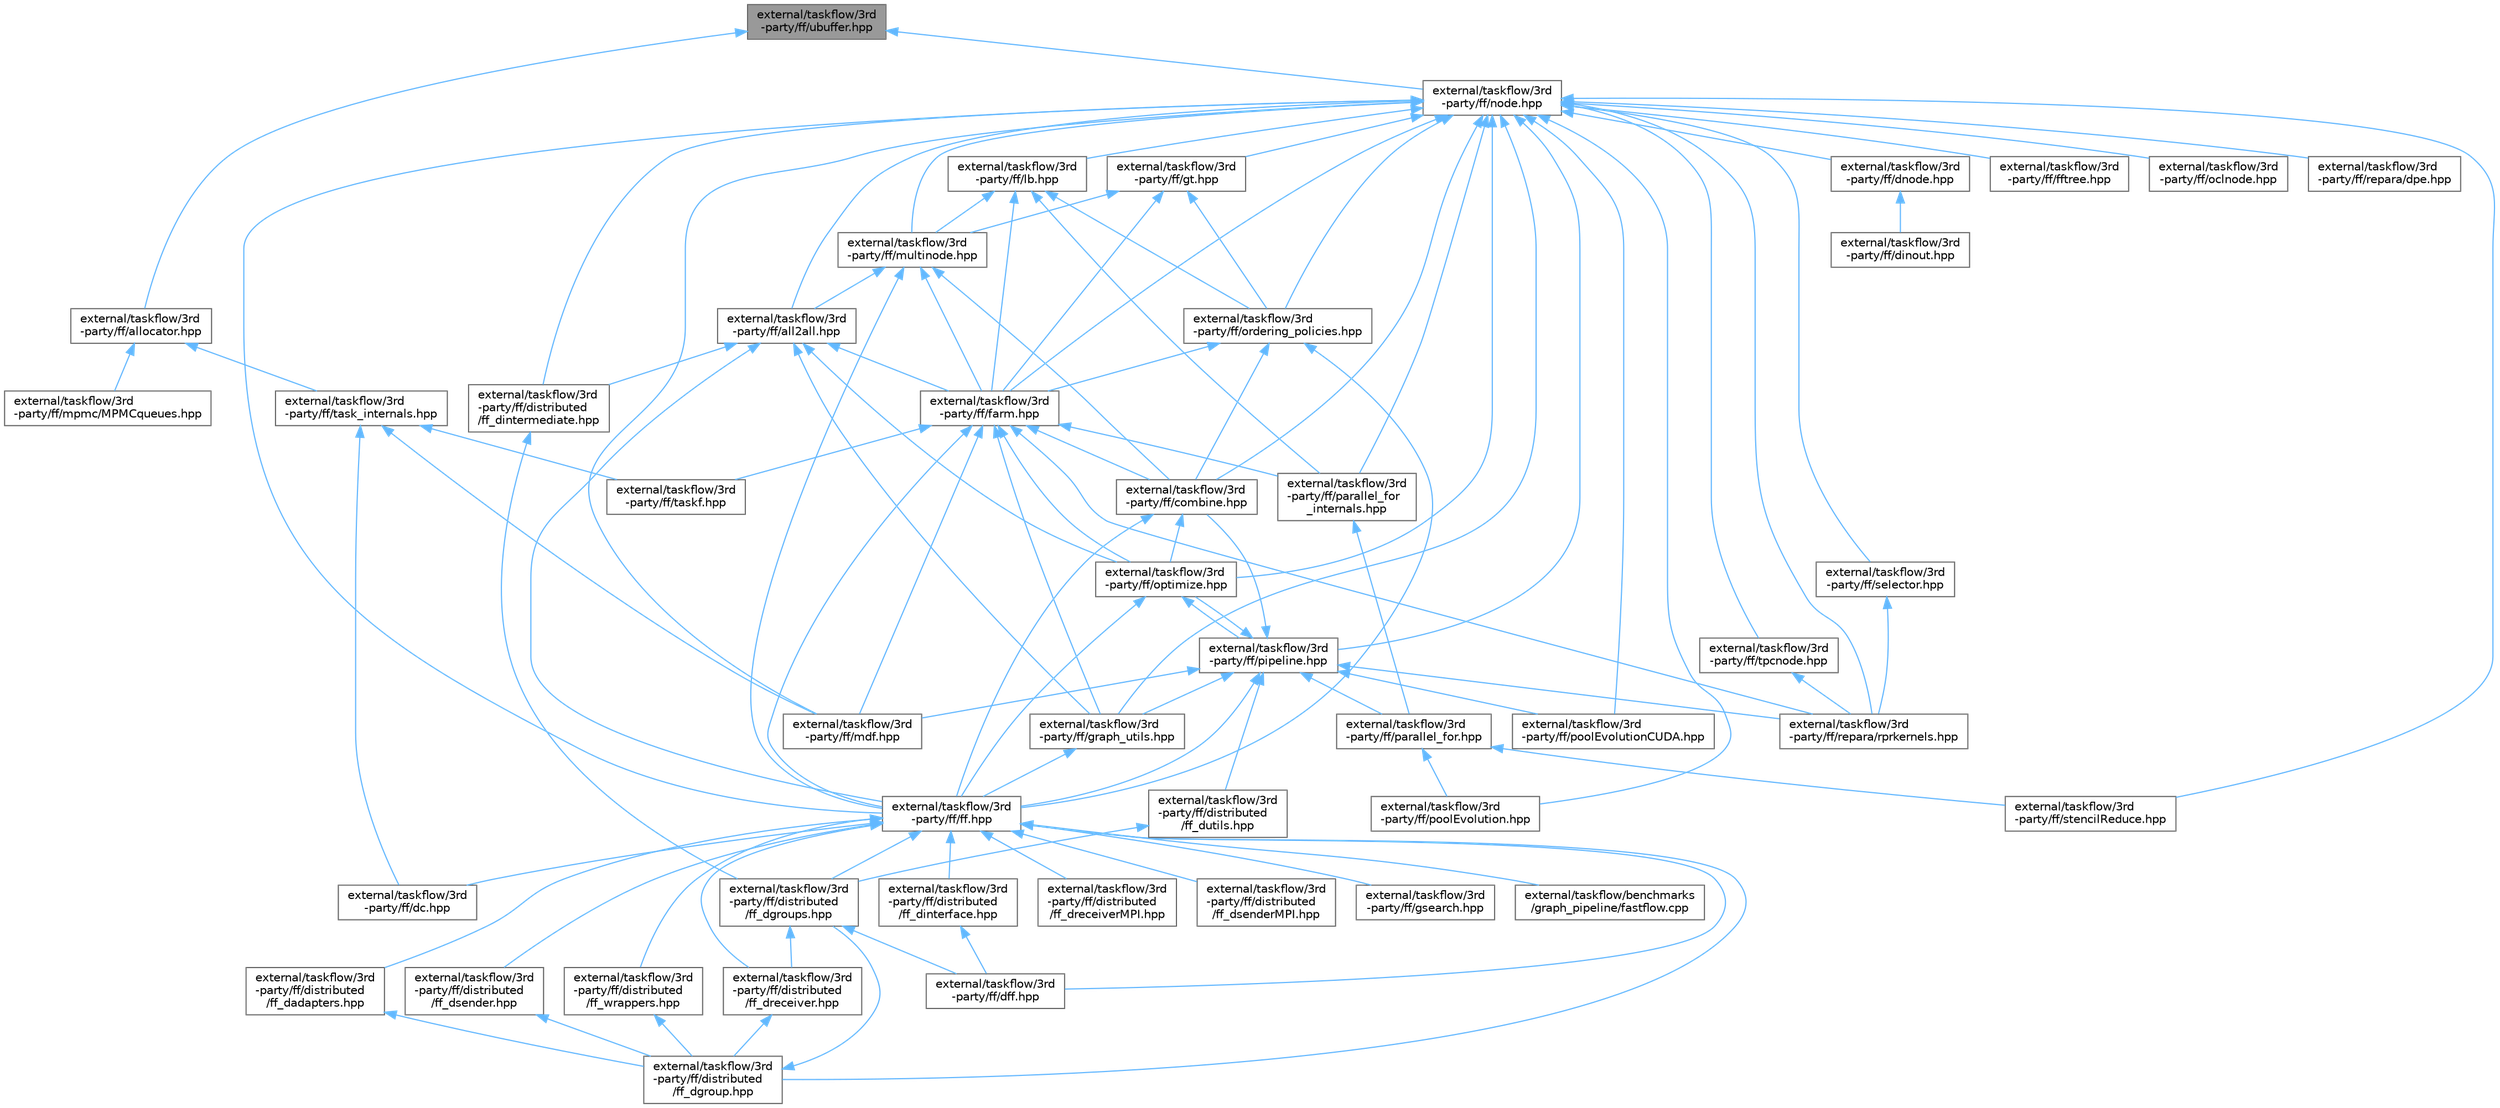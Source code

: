 digraph "external/taskflow/3rd-party/ff/ubuffer.hpp"
{
 // LATEX_PDF_SIZE
  bgcolor="transparent";
  edge [fontname=Helvetica,fontsize=10,labelfontname=Helvetica,labelfontsize=10];
  node [fontname=Helvetica,fontsize=10,shape=box,height=0.2,width=0.4];
  Node1 [id="Node000001",label="external/taskflow/3rd\l-party/ff/ubuffer.hpp",height=0.2,width=0.4,color="gray40", fillcolor="grey60", style="filled", fontcolor="black",tooltip="This file contains the definition of the unbounded SWSR circular buffer used in FastFlow"];
  Node1 -> Node2 [id="edge1_Node000001_Node000002",dir="back",color="steelblue1",style="solid",tooltip=" "];
  Node2 [id="Node000002",label="external/taskflow/3rd\l-party/ff/allocator.hpp",height=0.2,width=0.4,color="grey40", fillcolor="white", style="filled",URL="$allocator_8hpp.html",tooltip="Implementations of the FastFlow's lock-free allocator."];
  Node2 -> Node3 [id="edge2_Node000002_Node000003",dir="back",color="steelblue1",style="solid",tooltip=" "];
  Node3 [id="Node000003",label="external/taskflow/3rd\l-party/ff/mpmc/MPMCqueues.hpp",height=0.2,width=0.4,color="grey40", fillcolor="white", style="filled",URL="$_m_p_m_cqueues_8hpp.html",tooltip="This file contains several MPMC queue implementations. Not currently used."];
  Node2 -> Node4 [id="edge3_Node000002_Node000004",dir="back",color="steelblue1",style="solid",tooltip=" "];
  Node4 [id="Node000004",label="external/taskflow/3rd\l-party/ff/task_internals.hpp",height=0.2,width=0.4,color="grey40", fillcolor="white", style="filled",URL="$task__internals_8hpp.html",tooltip="Internal classes and helping functions for tasks management."];
  Node4 -> Node5 [id="edge4_Node000004_Node000005",dir="back",color="steelblue1",style="solid",tooltip=" "];
  Node5 [id="Node000005",label="external/taskflow/3rd\l-party/ff/dc.hpp",height=0.2,width=0.4,color="grey40", fillcolor="white", style="filled",URL="$dc_8hpp.html",tooltip=" "];
  Node4 -> Node6 [id="edge5_Node000004_Node000006",dir="back",color="steelblue1",style="solid",tooltip=" "];
  Node6 [id="Node000006",label="external/taskflow/3rd\l-party/ff/mdf.hpp",height=0.2,width=0.4,color="grey40", fillcolor="white", style="filled",URL="$mdf_8hpp.html",tooltip="This file implements the macro dataflow pattern."];
  Node4 -> Node7 [id="edge6_Node000004_Node000007",dir="back",color="steelblue1",style="solid",tooltip=" "];
  Node7 [id="Node000007",label="external/taskflow/3rd\l-party/ff/taskf.hpp",height=0.2,width=0.4,color="grey40", fillcolor="white", style="filled",URL="$taskf_8hpp.html",tooltip="This file implements a task parallel pattern whose tasks are functions."];
  Node1 -> Node8 [id="edge7_Node000001_Node000008",dir="back",color="steelblue1",style="solid",tooltip=" "];
  Node8 [id="Node000008",label="external/taskflow/3rd\l-party/ff/node.hpp",height=0.2,width=0.4,color="grey40", fillcolor="white", style="filled",URL="$node_8hpp.html",tooltip="FastFlow ff_node"];
  Node8 -> Node9 [id="edge8_Node000008_Node000009",dir="back",color="steelblue1",style="solid",tooltip=" "];
  Node9 [id="Node000009",label="external/taskflow/3rd\l-party/ff/all2all.hpp",height=0.2,width=0.4,color="grey40", fillcolor="white", style="filled",URL="$all2all_8hpp.html",tooltip="FastFlow all-2-all building block"];
  Node9 -> Node10 [id="edge9_Node000009_Node000010",dir="back",color="steelblue1",style="solid",tooltip=" "];
  Node10 [id="Node000010",label="external/taskflow/3rd\l-party/ff/distributed\l/ff_dintermediate.hpp",height=0.2,width=0.4,color="grey40", fillcolor="white", style="filled",URL="$ff__dintermediate_8hpp.html",tooltip=" "];
  Node10 -> Node11 [id="edge10_Node000010_Node000011",dir="back",color="steelblue1",style="solid",tooltip=" "];
  Node11 [id="Node000011",label="external/taskflow/3rd\l-party/ff/distributed\l/ff_dgroups.hpp",height=0.2,width=0.4,color="grey40", fillcolor="white", style="filled",URL="$ff__dgroups_8hpp.html",tooltip=" "];
  Node11 -> Node12 [id="edge11_Node000011_Node000012",dir="back",color="steelblue1",style="solid",tooltip=" "];
  Node12 [id="Node000012",label="external/taskflow/3rd\l-party/ff/dff.hpp",height=0.2,width=0.4,color="grey40", fillcolor="white", style="filled",URL="$dff_8hpp.html",tooltip=" "];
  Node11 -> Node13 [id="edge12_Node000011_Node000013",dir="back",color="steelblue1",style="solid",tooltip=" "];
  Node13 [id="Node000013",label="external/taskflow/3rd\l-party/ff/distributed\l/ff_dreceiver.hpp",height=0.2,width=0.4,color="grey40", fillcolor="white", style="filled",URL="$ff__dreceiver_8hpp.html",tooltip=" "];
  Node13 -> Node14 [id="edge13_Node000013_Node000014",dir="back",color="steelblue1",style="solid",tooltip=" "];
  Node14 [id="Node000014",label="external/taskflow/3rd\l-party/ff/distributed\l/ff_dgroup.hpp",height=0.2,width=0.4,color="grey40", fillcolor="white", style="filled",URL="$ff__dgroup_8hpp.html",tooltip=" "];
  Node14 -> Node11 [id="edge14_Node000014_Node000011",dir="back",color="steelblue1",style="solid",tooltip=" "];
  Node9 -> Node15 [id="edge15_Node000009_Node000015",dir="back",color="steelblue1",style="solid",tooltip=" "];
  Node15 [id="Node000015",label="external/taskflow/3rd\l-party/ff/farm.hpp",height=0.2,width=0.4,color="grey40", fillcolor="white", style="filled",URL="$farm_8hpp.html",tooltip="Farm pattern"];
  Node15 -> Node16 [id="edge16_Node000015_Node000016",dir="back",color="steelblue1",style="solid",tooltip=" "];
  Node16 [id="Node000016",label="external/taskflow/3rd\l-party/ff/combine.hpp",height=0.2,width=0.4,color="grey40", fillcolor="white", style="filled",URL="$combine_8hpp.html",tooltip="FastFlow composition building block"];
  Node16 -> Node17 [id="edge17_Node000016_Node000017",dir="back",color="steelblue1",style="solid",tooltip=" "];
  Node17 [id="Node000017",label="external/taskflow/3rd\l-party/ff/ff.hpp",height=0.2,width=0.4,color="grey40", fillcolor="white", style="filled",URL="$ff_8hpp.html",tooltip=" "];
  Node17 -> Node5 [id="edge18_Node000017_Node000005",dir="back",color="steelblue1",style="solid",tooltip=" "];
  Node17 -> Node12 [id="edge19_Node000017_Node000012",dir="back",color="steelblue1",style="solid",tooltip=" "];
  Node17 -> Node18 [id="edge20_Node000017_Node000018",dir="back",color="steelblue1",style="solid",tooltip=" "];
  Node18 [id="Node000018",label="external/taskflow/3rd\l-party/ff/distributed\l/ff_dadapters.hpp",height=0.2,width=0.4,color="grey40", fillcolor="white", style="filled",URL="$ff__dadapters_8hpp.html",tooltip=" "];
  Node18 -> Node14 [id="edge21_Node000018_Node000014",dir="back",color="steelblue1",style="solid",tooltip=" "];
  Node17 -> Node14 [id="edge22_Node000017_Node000014",dir="back",color="steelblue1",style="solid",tooltip=" "];
  Node17 -> Node11 [id="edge23_Node000017_Node000011",dir="back",color="steelblue1",style="solid",tooltip=" "];
  Node17 -> Node19 [id="edge24_Node000017_Node000019",dir="back",color="steelblue1",style="solid",tooltip=" "];
  Node19 [id="Node000019",label="external/taskflow/3rd\l-party/ff/distributed\l/ff_dinterface.hpp",height=0.2,width=0.4,color="grey40", fillcolor="white", style="filled",URL="$ff__dinterface_8hpp.html",tooltip=" "];
  Node19 -> Node12 [id="edge25_Node000019_Node000012",dir="back",color="steelblue1",style="solid",tooltip=" "];
  Node17 -> Node13 [id="edge26_Node000017_Node000013",dir="back",color="steelblue1",style="solid",tooltip=" "];
  Node17 -> Node20 [id="edge27_Node000017_Node000020",dir="back",color="steelblue1",style="solid",tooltip=" "];
  Node20 [id="Node000020",label="external/taskflow/3rd\l-party/ff/distributed\l/ff_dreceiverMPI.hpp",height=0.2,width=0.4,color="grey40", fillcolor="white", style="filled",URL="$ff__dreceiver_m_p_i_8hpp.html",tooltip=" "];
  Node17 -> Node21 [id="edge28_Node000017_Node000021",dir="back",color="steelblue1",style="solid",tooltip=" "];
  Node21 [id="Node000021",label="external/taskflow/3rd\l-party/ff/distributed\l/ff_dsender.hpp",height=0.2,width=0.4,color="grey40", fillcolor="white", style="filled",URL="$ff__dsender_8hpp.html",tooltip=" "];
  Node21 -> Node14 [id="edge29_Node000021_Node000014",dir="back",color="steelblue1",style="solid",tooltip=" "];
  Node17 -> Node22 [id="edge30_Node000017_Node000022",dir="back",color="steelblue1",style="solid",tooltip=" "];
  Node22 [id="Node000022",label="external/taskflow/3rd\l-party/ff/distributed\l/ff_dsenderMPI.hpp",height=0.2,width=0.4,color="grey40", fillcolor="white", style="filled",URL="$ff__dsender_m_p_i_8hpp.html",tooltip=" "];
  Node17 -> Node23 [id="edge31_Node000017_Node000023",dir="back",color="steelblue1",style="solid",tooltip=" "];
  Node23 [id="Node000023",label="external/taskflow/3rd\l-party/ff/distributed\l/ff_wrappers.hpp",height=0.2,width=0.4,color="grey40", fillcolor="white", style="filled",URL="$ff__wrappers_8hpp.html",tooltip=" "];
  Node23 -> Node14 [id="edge32_Node000023_Node000014",dir="back",color="steelblue1",style="solid",tooltip=" "];
  Node17 -> Node24 [id="edge33_Node000017_Node000024",dir="back",color="steelblue1",style="solid",tooltip=" "];
  Node24 [id="Node000024",label="external/taskflow/3rd\l-party/ff/gsearch.hpp",height=0.2,width=0.4,color="grey40", fillcolor="white", style="filled",URL="$gsearch_8hpp.html",tooltip="This file implements the graph search skeleton."];
  Node17 -> Node25 [id="edge34_Node000017_Node000025",dir="back",color="steelblue1",style="solid",tooltip=" "];
  Node25 [id="Node000025",label="external/taskflow/benchmarks\l/graph_pipeline/fastflow.cpp",height=0.2,width=0.4,color="grey40", fillcolor="white", style="filled",URL="$fastflow_8cpp.html",tooltip=" "];
  Node16 -> Node26 [id="edge35_Node000016_Node000026",dir="back",color="steelblue1",style="solid",tooltip=" "];
  Node26 [id="Node000026",label="external/taskflow/3rd\l-party/ff/optimize.hpp",height=0.2,width=0.4,color="grey40", fillcolor="white", style="filled",URL="$optimize_8hpp.html",tooltip="FastFlow optimization heuristics"];
  Node26 -> Node17 [id="edge36_Node000026_Node000017",dir="back",color="steelblue1",style="solid",tooltip=" "];
  Node26 -> Node27 [id="edge37_Node000026_Node000027",dir="back",color="steelblue1",style="solid",tooltip=" "];
  Node27 [id="Node000027",label="external/taskflow/3rd\l-party/ff/pipeline.hpp",height=0.2,width=0.4,color="grey40", fillcolor="white", style="filled",URL="$3rd-party_2ff_2pipeline_8hpp.html",tooltip="This file implements the pipeline skeleton, both in the high-level pattern syntax (ff::ff_pipe) and l..."];
  Node27 -> Node16 [id="edge38_Node000027_Node000016",dir="back",color="steelblue1",style="solid",tooltip=" "];
  Node27 -> Node28 [id="edge39_Node000027_Node000028",dir="back",color="steelblue1",style="solid",tooltip=" "];
  Node28 [id="Node000028",label="external/taskflow/3rd\l-party/ff/distributed\l/ff_dutils.hpp",height=0.2,width=0.4,color="grey40", fillcolor="white", style="filled",URL="$ff__dutils_8hpp.html",tooltip=" "];
  Node28 -> Node11 [id="edge40_Node000028_Node000011",dir="back",color="steelblue1",style="solid",tooltip=" "];
  Node27 -> Node17 [id="edge41_Node000027_Node000017",dir="back",color="steelblue1",style="solid",tooltip=" "];
  Node27 -> Node29 [id="edge42_Node000027_Node000029",dir="back",color="steelblue1",style="solid",tooltip=" "];
  Node29 [id="Node000029",label="external/taskflow/3rd\l-party/ff/graph_utils.hpp",height=0.2,width=0.4,color="grey40", fillcolor="white", style="filled",URL="$graph__utils_8hpp.html",tooltip="Utility functions for manipulating the concurrency graph"];
  Node29 -> Node17 [id="edge43_Node000029_Node000017",dir="back",color="steelblue1",style="solid",tooltip=" "];
  Node27 -> Node6 [id="edge44_Node000027_Node000006",dir="back",color="steelblue1",style="solid",tooltip=" "];
  Node27 -> Node26 [id="edge45_Node000027_Node000026",dir="back",color="steelblue1",style="solid",tooltip=" "];
  Node27 -> Node30 [id="edge46_Node000027_Node000030",dir="back",color="steelblue1",style="solid",tooltip=" "];
  Node30 [id="Node000030",label="external/taskflow/3rd\l-party/ff/parallel_for.hpp",height=0.2,width=0.4,color="grey40", fillcolor="white", style="filled",URL="$parallel__for_8hpp.html",tooltip="It describes the ParallelFor/ParallelForReduce/ParallelForPipeReduce patterns."];
  Node30 -> Node31 [id="edge47_Node000030_Node000031",dir="back",color="steelblue1",style="solid",tooltip=" "];
  Node31 [id="Node000031",label="external/taskflow/3rd\l-party/ff/poolEvolution.hpp",height=0.2,width=0.4,color="grey40", fillcolor="white", style="filled",URL="$pool_evolution_8hpp.html",tooltip="The PoolEvolution pattern models the evolution of a given population."];
  Node30 -> Node32 [id="edge48_Node000030_Node000032",dir="back",color="steelblue1",style="solid",tooltip=" "];
  Node32 [id="Node000032",label="external/taskflow/3rd\l-party/ff/stencilReduce.hpp",height=0.2,width=0.4,color="grey40", fillcolor="white", style="filled",URL="$stencil_reduce_8hpp.html",tooltip=" "];
  Node27 -> Node33 [id="edge49_Node000027_Node000033",dir="back",color="steelblue1",style="solid",tooltip=" "];
  Node33 [id="Node000033",label="external/taskflow/3rd\l-party/ff/poolEvolutionCUDA.hpp",height=0.2,width=0.4,color="grey40", fillcolor="white", style="filled",URL="$pool_evolution_c_u_d_a_8hpp.html",tooltip=" "];
  Node27 -> Node34 [id="edge50_Node000027_Node000034",dir="back",color="steelblue1",style="solid",tooltip=" "];
  Node34 [id="Node000034",label="external/taskflow/3rd\l-party/ff/repara/rprkernels.hpp",height=0.2,width=0.4,color="grey40", fillcolor="white", style="filled",URL="$rprkernels_8hpp.html",tooltip=" "];
  Node15 -> Node17 [id="edge51_Node000015_Node000017",dir="back",color="steelblue1",style="solid",tooltip=" "];
  Node15 -> Node29 [id="edge52_Node000015_Node000029",dir="back",color="steelblue1",style="solid",tooltip=" "];
  Node15 -> Node6 [id="edge53_Node000015_Node000006",dir="back",color="steelblue1",style="solid",tooltip=" "];
  Node15 -> Node26 [id="edge54_Node000015_Node000026",dir="back",color="steelblue1",style="solid",tooltip=" "];
  Node15 -> Node35 [id="edge55_Node000015_Node000035",dir="back",color="steelblue1",style="solid",tooltip=" "];
  Node35 [id="Node000035",label="external/taskflow/3rd\l-party/ff/parallel_for\l_internals.hpp",height=0.2,width=0.4,color="grey40", fillcolor="white", style="filled",URL="$parallel__for__internals_8hpp.html",tooltip="Internal classes and functions for parallel_for/parallel_reduce skeletons."];
  Node35 -> Node30 [id="edge56_Node000035_Node000030",dir="back",color="steelblue1",style="solid",tooltip=" "];
  Node15 -> Node34 [id="edge57_Node000015_Node000034",dir="back",color="steelblue1",style="solid",tooltip=" "];
  Node15 -> Node7 [id="edge58_Node000015_Node000007",dir="back",color="steelblue1",style="solid",tooltip=" "];
  Node9 -> Node17 [id="edge59_Node000009_Node000017",dir="back",color="steelblue1",style="solid",tooltip=" "];
  Node9 -> Node29 [id="edge60_Node000009_Node000029",dir="back",color="steelblue1",style="solid",tooltip=" "];
  Node9 -> Node26 [id="edge61_Node000009_Node000026",dir="back",color="steelblue1",style="solid",tooltip=" "];
  Node8 -> Node16 [id="edge62_Node000008_Node000016",dir="back",color="steelblue1",style="solid",tooltip=" "];
  Node8 -> Node10 [id="edge63_Node000008_Node000010",dir="back",color="steelblue1",style="solid",tooltip=" "];
  Node8 -> Node36 [id="edge64_Node000008_Node000036",dir="back",color="steelblue1",style="solid",tooltip=" "];
  Node36 [id="Node000036",label="external/taskflow/3rd\l-party/ff/dnode.hpp",height=0.2,width=0.4,color="grey40", fillcolor="white", style="filled",URL="$dnode_8hpp.html",tooltip="Contains the definition of the ff_dnode class, which is an extension of the base class ff_node,..."];
  Node36 -> Node37 [id="edge65_Node000036_Node000037",dir="back",color="steelblue1",style="solid",tooltip=" "];
  Node37 [id="Node000037",label="external/taskflow/3rd\l-party/ff/dinout.hpp",height=0.2,width=0.4,color="grey40", fillcolor="white", style="filled",URL="$dinout_8hpp.html",tooltip=" "];
  Node8 -> Node15 [id="edge66_Node000008_Node000015",dir="back",color="steelblue1",style="solid",tooltip=" "];
  Node8 -> Node17 [id="edge67_Node000008_Node000017",dir="back",color="steelblue1",style="solid",tooltip=" "];
  Node8 -> Node38 [id="edge68_Node000008_Node000038",dir="back",color="steelblue1",style="solid",tooltip=" "];
  Node38 [id="Node000038",label="external/taskflow/3rd\l-party/ff/fftree.hpp",height=0.2,width=0.4,color="grey40", fillcolor="white", style="filled",URL="$fftree_8hpp.html",tooltip=" "];
  Node8 -> Node29 [id="edge69_Node000008_Node000029",dir="back",color="steelblue1",style="solid",tooltip=" "];
  Node8 -> Node39 [id="edge70_Node000008_Node000039",dir="back",color="steelblue1",style="solid",tooltip=" "];
  Node39 [id="Node000039",label="external/taskflow/3rd\l-party/ff/gt.hpp",height=0.2,width=0.4,color="grey40", fillcolor="white", style="filled",URL="$gt_8hpp.html",tooltip="Farm Collector (it is not a ff_node)"];
  Node39 -> Node15 [id="edge71_Node000039_Node000015",dir="back",color="steelblue1",style="solid",tooltip=" "];
  Node39 -> Node40 [id="edge72_Node000039_Node000040",dir="back",color="steelblue1",style="solid",tooltip=" "];
  Node40 [id="Node000040",label="external/taskflow/3rd\l-party/ff/multinode.hpp",height=0.2,width=0.4,color="grey40", fillcolor="white", style="filled",URL="$multinode_8hpp.html",tooltip="FastFlow ff_minode ff_monode and typed versions."];
  Node40 -> Node9 [id="edge73_Node000040_Node000009",dir="back",color="steelblue1",style="solid",tooltip=" "];
  Node40 -> Node16 [id="edge74_Node000040_Node000016",dir="back",color="steelblue1",style="solid",tooltip=" "];
  Node40 -> Node15 [id="edge75_Node000040_Node000015",dir="back",color="steelblue1",style="solid",tooltip=" "];
  Node40 -> Node17 [id="edge76_Node000040_Node000017",dir="back",color="steelblue1",style="solid",tooltip=" "];
  Node39 -> Node41 [id="edge77_Node000039_Node000041",dir="back",color="steelblue1",style="solid",tooltip=" "];
  Node41 [id="Node000041",label="external/taskflow/3rd\l-party/ff/ordering_policies.hpp",height=0.2,width=0.4,color="grey40", fillcolor="white", style="filled",URL="$ordering__policies_8hpp.html",tooltip=" "];
  Node41 -> Node16 [id="edge78_Node000041_Node000016",dir="back",color="steelblue1",style="solid",tooltip=" "];
  Node41 -> Node15 [id="edge79_Node000041_Node000015",dir="back",color="steelblue1",style="solid",tooltip=" "];
  Node41 -> Node17 [id="edge80_Node000041_Node000017",dir="back",color="steelblue1",style="solid",tooltip=" "];
  Node8 -> Node42 [id="edge81_Node000008_Node000042",dir="back",color="steelblue1",style="solid",tooltip=" "];
  Node42 [id="Node000042",label="external/taskflow/3rd\l-party/ff/lb.hpp",height=0.2,width=0.4,color="grey40", fillcolor="white", style="filled",URL="$lb_8hpp.html",tooltip="Farm Emitter (not a ff_node)"];
  Node42 -> Node15 [id="edge82_Node000042_Node000015",dir="back",color="steelblue1",style="solid",tooltip=" "];
  Node42 -> Node40 [id="edge83_Node000042_Node000040",dir="back",color="steelblue1",style="solid",tooltip=" "];
  Node42 -> Node41 [id="edge84_Node000042_Node000041",dir="back",color="steelblue1",style="solid",tooltip=" "];
  Node42 -> Node35 [id="edge85_Node000042_Node000035",dir="back",color="steelblue1",style="solid",tooltip=" "];
  Node8 -> Node6 [id="edge86_Node000008_Node000006",dir="back",color="steelblue1",style="solid",tooltip=" "];
  Node8 -> Node40 [id="edge87_Node000008_Node000040",dir="back",color="steelblue1",style="solid",tooltip=" "];
  Node8 -> Node43 [id="edge88_Node000008_Node000043",dir="back",color="steelblue1",style="solid",tooltip=" "];
  Node43 [id="Node000043",label="external/taskflow/3rd\l-party/ff/oclnode.hpp",height=0.2,width=0.4,color="grey40", fillcolor="white", style="filled",URL="$oclnode_8hpp.html",tooltip="FastFlow OpenCL interface node"];
  Node8 -> Node26 [id="edge89_Node000008_Node000026",dir="back",color="steelblue1",style="solid",tooltip=" "];
  Node8 -> Node41 [id="edge90_Node000008_Node000041",dir="back",color="steelblue1",style="solid",tooltip=" "];
  Node8 -> Node35 [id="edge91_Node000008_Node000035",dir="back",color="steelblue1",style="solid",tooltip=" "];
  Node8 -> Node27 [id="edge92_Node000008_Node000027",dir="back",color="steelblue1",style="solid",tooltip=" "];
  Node8 -> Node31 [id="edge93_Node000008_Node000031",dir="back",color="steelblue1",style="solid",tooltip=" "];
  Node8 -> Node33 [id="edge94_Node000008_Node000033",dir="back",color="steelblue1",style="solid",tooltip=" "];
  Node8 -> Node44 [id="edge95_Node000008_Node000044",dir="back",color="steelblue1",style="solid",tooltip=" "];
  Node44 [id="Node000044",label="external/taskflow/3rd\l-party/ff/repara/dpe.hpp",height=0.2,width=0.4,color="grey40", fillcolor="white", style="filled",URL="$dpe_8hpp.html",tooltip=" "];
  Node8 -> Node34 [id="edge96_Node000008_Node000034",dir="back",color="steelblue1",style="solid",tooltip=" "];
  Node8 -> Node45 [id="edge97_Node000008_Node000045",dir="back",color="steelblue1",style="solid",tooltip=" "];
  Node45 [id="Node000045",label="external/taskflow/3rd\l-party/ff/selector.hpp",height=0.2,width=0.4,color="grey40", fillcolor="white", style="filled",URL="$selector_8hpp.html",tooltip=" "];
  Node45 -> Node34 [id="edge98_Node000045_Node000034",dir="back",color="steelblue1",style="solid",tooltip=" "];
  Node8 -> Node32 [id="edge99_Node000008_Node000032",dir="back",color="steelblue1",style="solid",tooltip=" "];
  Node8 -> Node46 [id="edge100_Node000008_Node000046",dir="back",color="steelblue1",style="solid",tooltip=" "];
  Node46 [id="Node000046",label="external/taskflow/3rd\l-party/ff/tpcnode.hpp",height=0.2,width=0.4,color="grey40", fillcolor="white", style="filled",URL="$tpcnode_8hpp.html",tooltip="FastFlow Thread Pool Composer (TPC) interface node"];
  Node46 -> Node34 [id="edge101_Node000046_Node000034",dir="back",color="steelblue1",style="solid",tooltip=" "];
}
